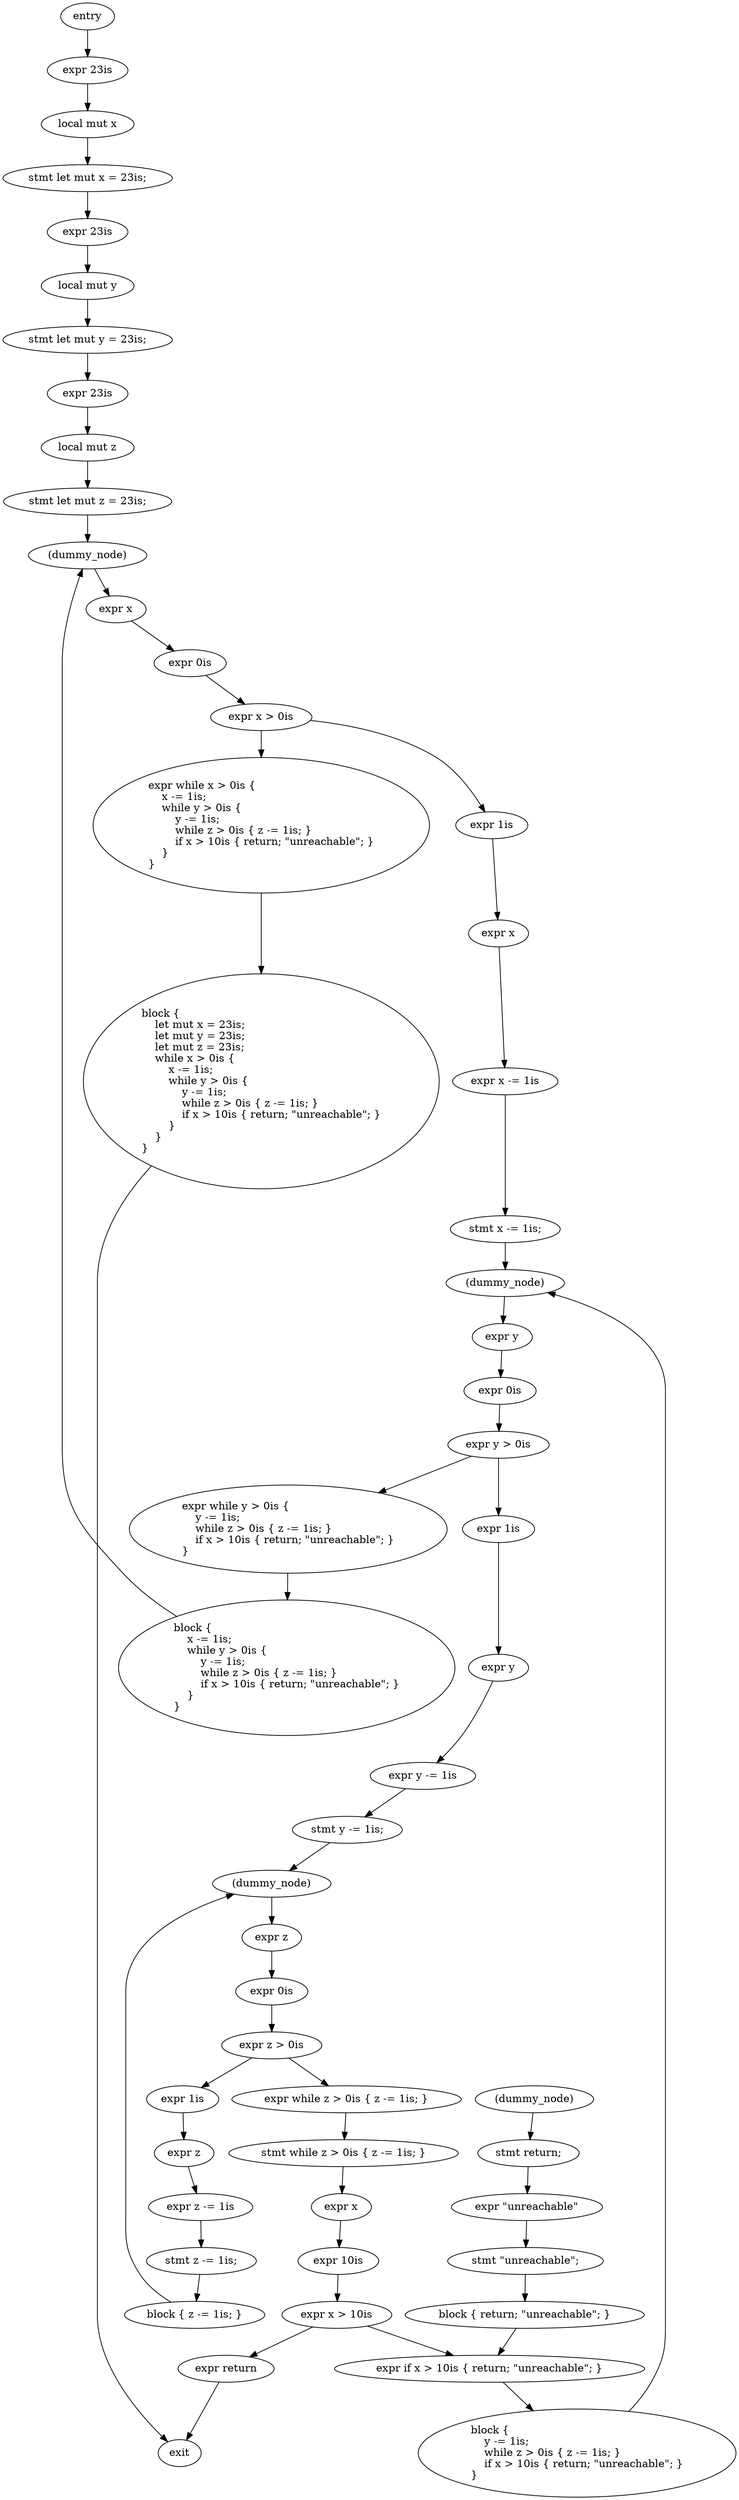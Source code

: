 digraph block {
    N0[label="entry"];
    N1[label="exit"];
    N2[label="expr 23is"];
    N3[label="local mut x"];
    N4[label="stmt let mut x = 23is;"];
    N5[label="expr 23is"];
    N6[label="local mut y"];
    N7[label="stmt let mut y = 23is;"];
    N8[label="expr 23is"];
    N9[label="local mut z"];
    N10[label="stmt let mut z = 23is;"];
    N11[label="(dummy_node)"];
    N12[label="expr x"];
    N13[label="expr 0is"];
    N14[label="expr x > 0is"];
    N15[label="expr while x > 0is {\l    x -= 1is;\l    while y > 0is {\l        y -= 1is;\l        while z > 0is { z -= 1is; }\l        if x > 10is { return; \"unreachable\"; }\l    }\l}\l"];
    N16[label="expr 1is"];
    N17[label="expr x"];
    N18[label="expr x -= 1is"];
    N19[label="stmt x -= 1is;"];
    N20[label="(dummy_node)"];
    N21[label="expr y"];
    N22[label="expr 0is"];
    N23[label="expr y > 0is"];
    N24[label="expr while y > 0is {\l    y -= 1is;\l    while z > 0is { z -= 1is; }\l    if x > 10is { return; \"unreachable\"; }\l}\l"];
    N25[label="expr 1is"];
    N26[label="expr y"];
    N27[label="expr y -= 1is"];
    N28[label="stmt y -= 1is;"];
    N29[label="(dummy_node)"];
    N30[label="expr z"];
    N31[label="expr 0is"];
    N32[label="expr z > 0is"];
    N33[label="expr while z > 0is { z -= 1is; }"];
    N34[label="expr 1is"];
    N35[label="expr z"];
    N36[label="expr z -= 1is"];
    N37[label="stmt z -= 1is;"];
    N38[label="block { z -= 1is; }"];
    N39[label="stmt while z > 0is { z -= 1is; }"];
    N40[label="expr x"];
    N41[label="expr 10is"];
    N42[label="expr x > 10is"];
    N43[label="expr return"];
    N44[label="(dummy_node)"];
    N45[label="stmt return;"];
    N46[label="expr \"unreachable\""];
    N47[label="stmt \"unreachable\";"];
    N48[label="block { return; \"unreachable\"; }"];
    N49[label="expr if x > 10is { return; \"unreachable\"; }"];
    N50[label="block {\l    y -= 1is;\l    while z > 0is { z -= 1is; }\l    if x > 10is { return; \"unreachable\"; }\l}\l"];
    N51[label="block {\l    x -= 1is;\l    while y > 0is {\l        y -= 1is;\l        while z > 0is { z -= 1is; }\l        if x > 10is { return; \"unreachable\"; }\l    }\l}\l"];
    N52[label="block {\l    let mut x = 23is;\l    let mut y = 23is;\l    let mut z = 23is;\l    while x > 0is {\l        x -= 1is;\l        while y > 0is {\l            y -= 1is;\l            while z > 0is { z -= 1is; }\l            if x > 10is { return; \"unreachable\"; }\l        }\l    }\l}\l"];
    N0 -> N2;
    N2 -> N3;
    N3 -> N4;
    N4 -> N5;
    N5 -> N6;
    N6 -> N7;
    N7 -> N8;
    N8 -> N9;
    N9 -> N10;
    N10 -> N11;
    N11 -> N12;
    N12 -> N13;
    N13 -> N14;
    N14 -> N15;
    N14 -> N16;
    N16 -> N17;
    N17 -> N18;
    N18 -> N19;
    N19 -> N20;
    N20 -> N21;
    N21 -> N22;
    N22 -> N23;
    N23 -> N24;
    N23 -> N25;
    N25 -> N26;
    N26 -> N27;
    N27 -> N28;
    N28 -> N29;
    N29 -> N30;
    N30 -> N31;
    N31 -> N32;
    N32 -> N33;
    N32 -> N34;
    N34 -> N35;
    N35 -> N36;
    N36 -> N37;
    N37 -> N38;
    N38 -> N29;
    N33 -> N39;
    N39 -> N40;
    N40 -> N41;
    N41 -> N42;
    N42 -> N43;
    N43 -> N1;
    N44 -> N45;
    N45 -> N46;
    N46 -> N47;
    N47 -> N48;
    N42 -> N49;
    N48 -> N49;
    N49 -> N50;
    N50 -> N20;
    N24 -> N51;
    N51 -> N11;
    N15 -> N52;
    N52 -> N1;
}
